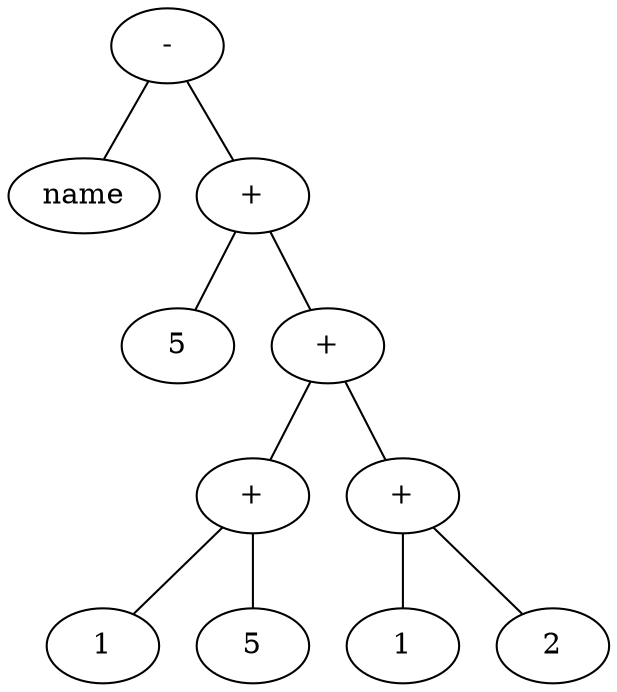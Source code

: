 graph G {
	n1 [label = "-"];
	n1 -- n2;
	n2 [label = "name"];
	n1 -- n5;
	n5 [label = "+"];
	n5 -- n6;
	n6 [label = "5"];
	n5 -- n9;
	n9 [label = "+"];
	n9 -- n10;
	n10 [label = "+"];
	n10 -- n11;
	n11 [label = "1"];
	n10 -- n14;
	n14 [label = "5"];
	n9 -- n17;
	n17 [label = "+"];
	n17 -- n18;
	n18 [label = "1"];
	n17 -- n21;
	n21 [label = "2"];
}
